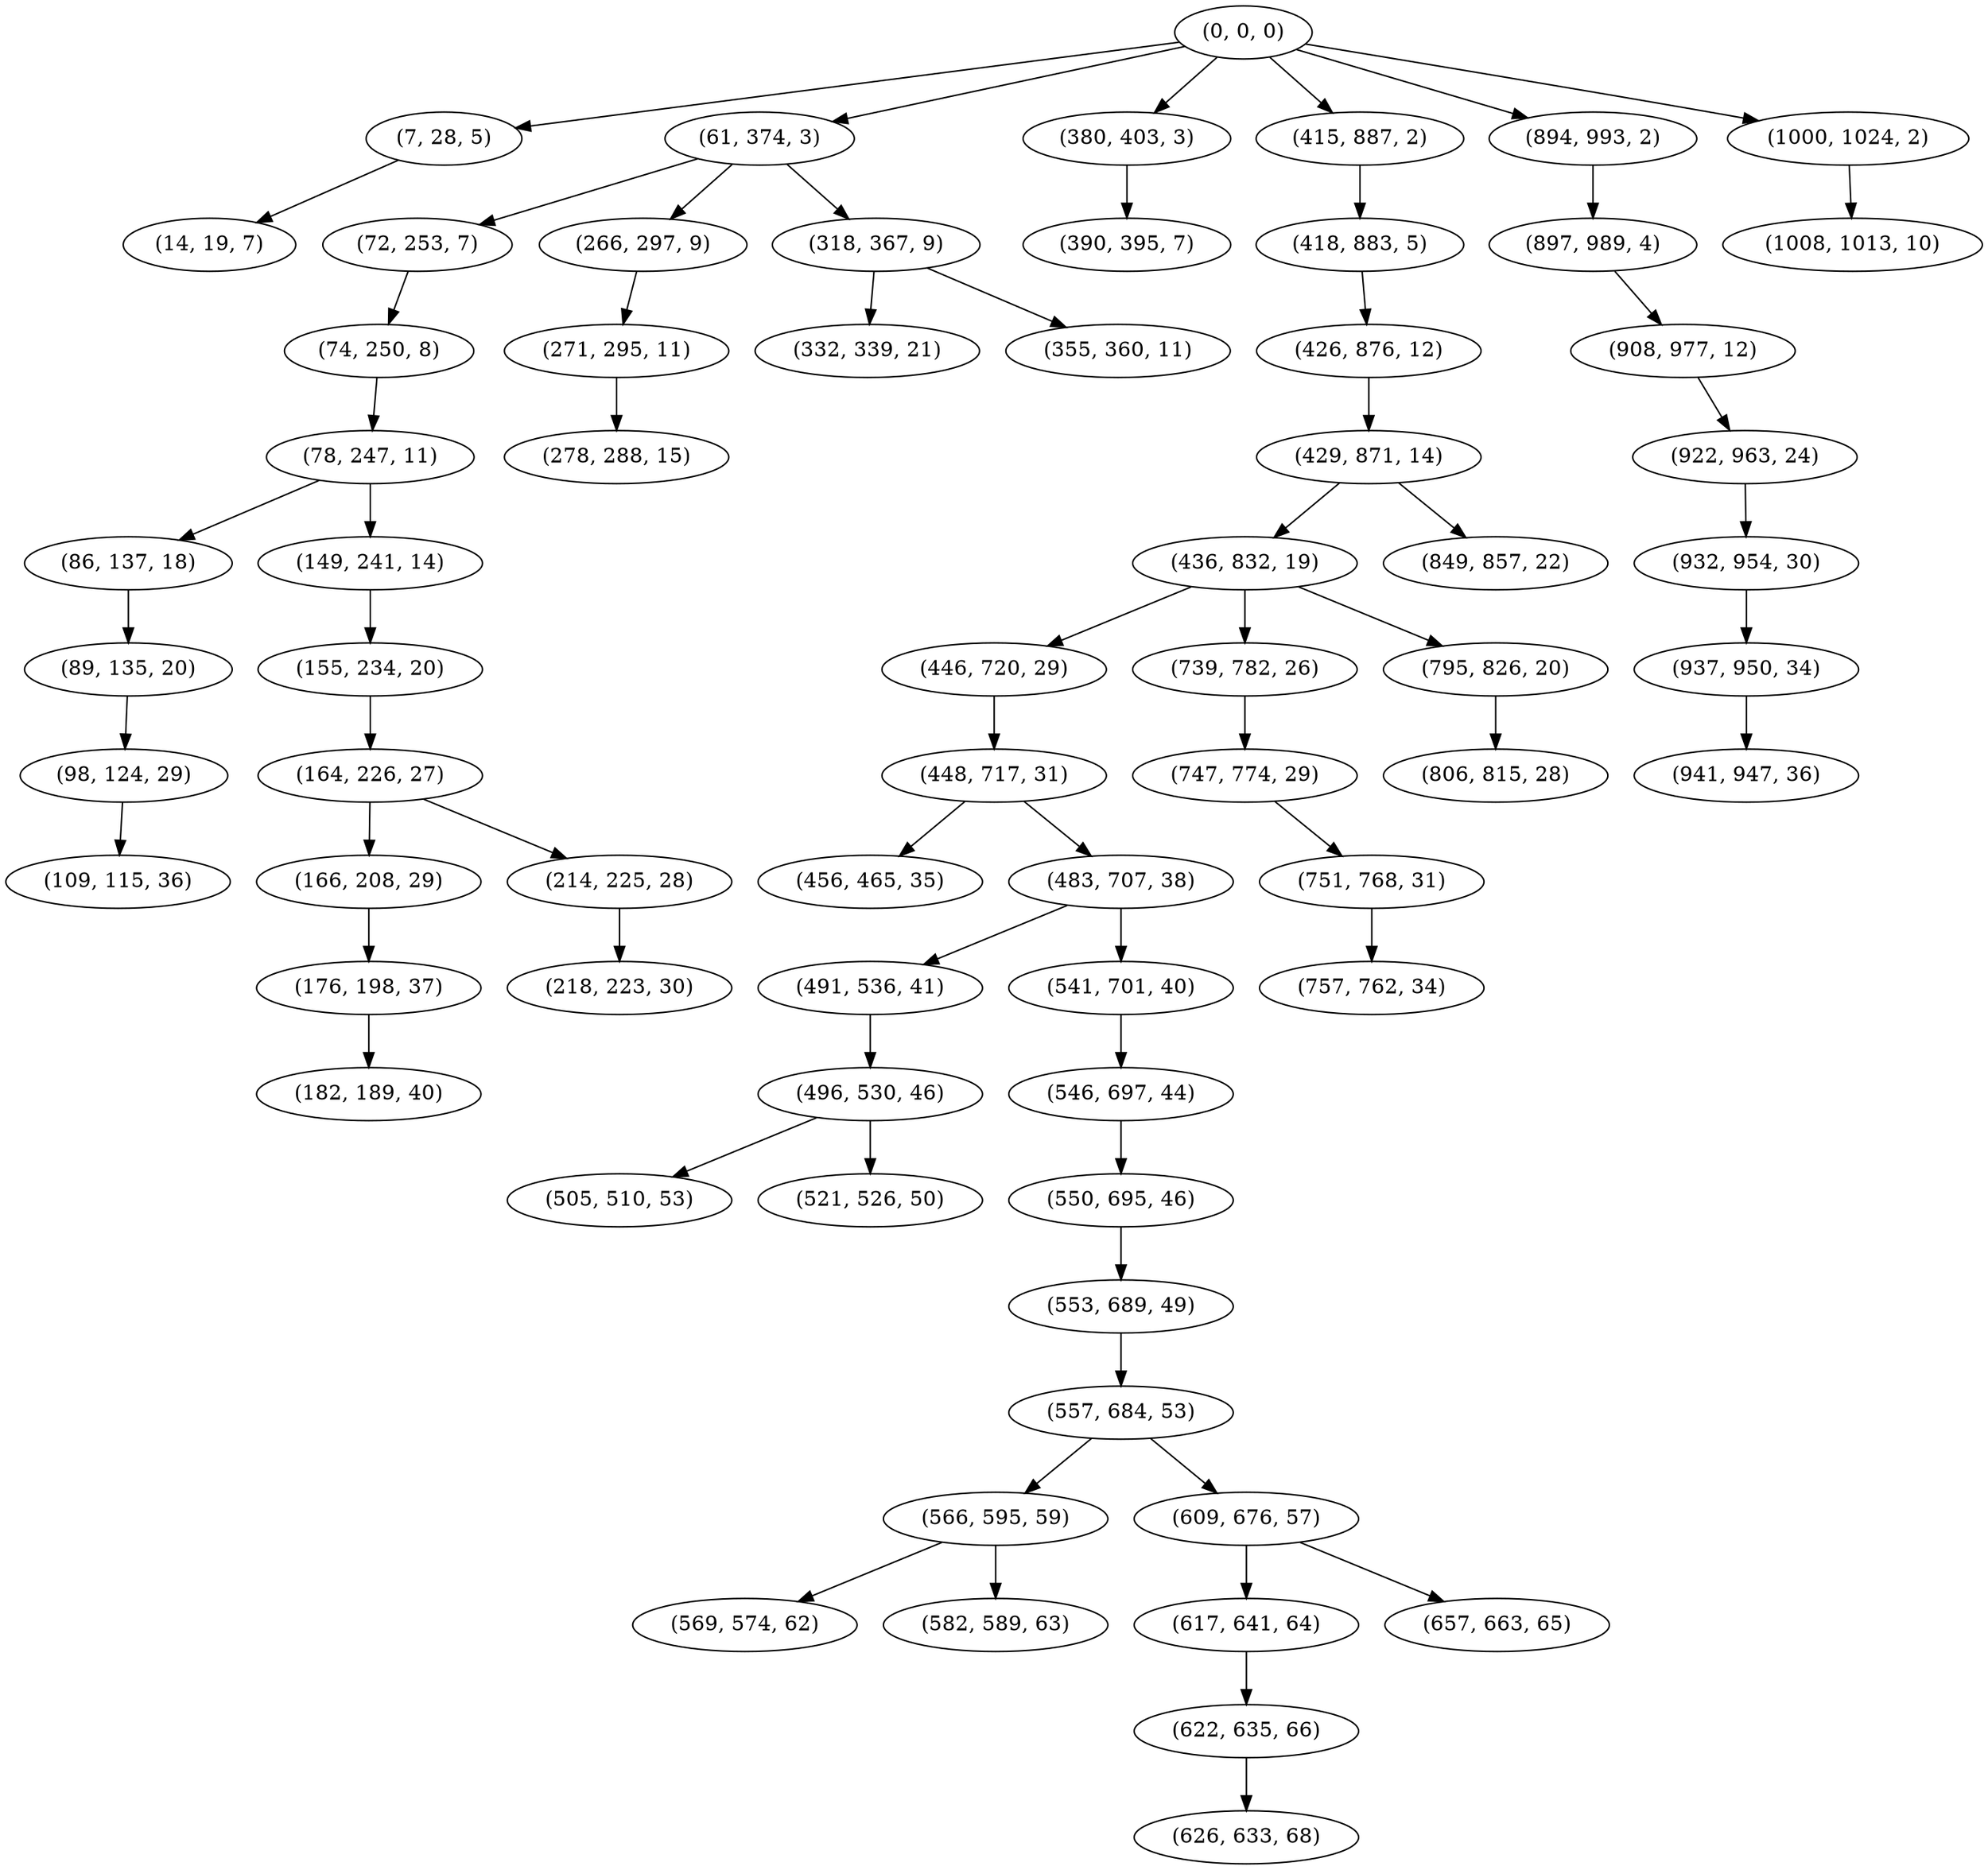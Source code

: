 digraph tree {
    "(0, 0, 0)";
    "(7, 28, 5)";
    "(14, 19, 7)";
    "(61, 374, 3)";
    "(72, 253, 7)";
    "(74, 250, 8)";
    "(78, 247, 11)";
    "(86, 137, 18)";
    "(89, 135, 20)";
    "(98, 124, 29)";
    "(109, 115, 36)";
    "(149, 241, 14)";
    "(155, 234, 20)";
    "(164, 226, 27)";
    "(166, 208, 29)";
    "(176, 198, 37)";
    "(182, 189, 40)";
    "(214, 225, 28)";
    "(218, 223, 30)";
    "(266, 297, 9)";
    "(271, 295, 11)";
    "(278, 288, 15)";
    "(318, 367, 9)";
    "(332, 339, 21)";
    "(355, 360, 11)";
    "(380, 403, 3)";
    "(390, 395, 7)";
    "(415, 887, 2)";
    "(418, 883, 5)";
    "(426, 876, 12)";
    "(429, 871, 14)";
    "(436, 832, 19)";
    "(446, 720, 29)";
    "(448, 717, 31)";
    "(456, 465, 35)";
    "(483, 707, 38)";
    "(491, 536, 41)";
    "(496, 530, 46)";
    "(505, 510, 53)";
    "(521, 526, 50)";
    "(541, 701, 40)";
    "(546, 697, 44)";
    "(550, 695, 46)";
    "(553, 689, 49)";
    "(557, 684, 53)";
    "(566, 595, 59)";
    "(569, 574, 62)";
    "(582, 589, 63)";
    "(609, 676, 57)";
    "(617, 641, 64)";
    "(622, 635, 66)";
    "(626, 633, 68)";
    "(657, 663, 65)";
    "(739, 782, 26)";
    "(747, 774, 29)";
    "(751, 768, 31)";
    "(757, 762, 34)";
    "(795, 826, 20)";
    "(806, 815, 28)";
    "(849, 857, 22)";
    "(894, 993, 2)";
    "(897, 989, 4)";
    "(908, 977, 12)";
    "(922, 963, 24)";
    "(932, 954, 30)";
    "(937, 950, 34)";
    "(941, 947, 36)";
    "(1000, 1024, 2)";
    "(1008, 1013, 10)";
    "(0, 0, 0)" -> "(7, 28, 5)";
    "(0, 0, 0)" -> "(61, 374, 3)";
    "(0, 0, 0)" -> "(380, 403, 3)";
    "(0, 0, 0)" -> "(415, 887, 2)";
    "(0, 0, 0)" -> "(894, 993, 2)";
    "(0, 0, 0)" -> "(1000, 1024, 2)";
    "(7, 28, 5)" -> "(14, 19, 7)";
    "(61, 374, 3)" -> "(72, 253, 7)";
    "(61, 374, 3)" -> "(266, 297, 9)";
    "(61, 374, 3)" -> "(318, 367, 9)";
    "(72, 253, 7)" -> "(74, 250, 8)";
    "(74, 250, 8)" -> "(78, 247, 11)";
    "(78, 247, 11)" -> "(86, 137, 18)";
    "(78, 247, 11)" -> "(149, 241, 14)";
    "(86, 137, 18)" -> "(89, 135, 20)";
    "(89, 135, 20)" -> "(98, 124, 29)";
    "(98, 124, 29)" -> "(109, 115, 36)";
    "(149, 241, 14)" -> "(155, 234, 20)";
    "(155, 234, 20)" -> "(164, 226, 27)";
    "(164, 226, 27)" -> "(166, 208, 29)";
    "(164, 226, 27)" -> "(214, 225, 28)";
    "(166, 208, 29)" -> "(176, 198, 37)";
    "(176, 198, 37)" -> "(182, 189, 40)";
    "(214, 225, 28)" -> "(218, 223, 30)";
    "(266, 297, 9)" -> "(271, 295, 11)";
    "(271, 295, 11)" -> "(278, 288, 15)";
    "(318, 367, 9)" -> "(332, 339, 21)";
    "(318, 367, 9)" -> "(355, 360, 11)";
    "(380, 403, 3)" -> "(390, 395, 7)";
    "(415, 887, 2)" -> "(418, 883, 5)";
    "(418, 883, 5)" -> "(426, 876, 12)";
    "(426, 876, 12)" -> "(429, 871, 14)";
    "(429, 871, 14)" -> "(436, 832, 19)";
    "(429, 871, 14)" -> "(849, 857, 22)";
    "(436, 832, 19)" -> "(446, 720, 29)";
    "(436, 832, 19)" -> "(739, 782, 26)";
    "(436, 832, 19)" -> "(795, 826, 20)";
    "(446, 720, 29)" -> "(448, 717, 31)";
    "(448, 717, 31)" -> "(456, 465, 35)";
    "(448, 717, 31)" -> "(483, 707, 38)";
    "(483, 707, 38)" -> "(491, 536, 41)";
    "(483, 707, 38)" -> "(541, 701, 40)";
    "(491, 536, 41)" -> "(496, 530, 46)";
    "(496, 530, 46)" -> "(505, 510, 53)";
    "(496, 530, 46)" -> "(521, 526, 50)";
    "(541, 701, 40)" -> "(546, 697, 44)";
    "(546, 697, 44)" -> "(550, 695, 46)";
    "(550, 695, 46)" -> "(553, 689, 49)";
    "(553, 689, 49)" -> "(557, 684, 53)";
    "(557, 684, 53)" -> "(566, 595, 59)";
    "(557, 684, 53)" -> "(609, 676, 57)";
    "(566, 595, 59)" -> "(569, 574, 62)";
    "(566, 595, 59)" -> "(582, 589, 63)";
    "(609, 676, 57)" -> "(617, 641, 64)";
    "(609, 676, 57)" -> "(657, 663, 65)";
    "(617, 641, 64)" -> "(622, 635, 66)";
    "(622, 635, 66)" -> "(626, 633, 68)";
    "(739, 782, 26)" -> "(747, 774, 29)";
    "(747, 774, 29)" -> "(751, 768, 31)";
    "(751, 768, 31)" -> "(757, 762, 34)";
    "(795, 826, 20)" -> "(806, 815, 28)";
    "(894, 993, 2)" -> "(897, 989, 4)";
    "(897, 989, 4)" -> "(908, 977, 12)";
    "(908, 977, 12)" -> "(922, 963, 24)";
    "(922, 963, 24)" -> "(932, 954, 30)";
    "(932, 954, 30)" -> "(937, 950, 34)";
    "(937, 950, 34)" -> "(941, 947, 36)";
    "(1000, 1024, 2)" -> "(1008, 1013, 10)";
}
